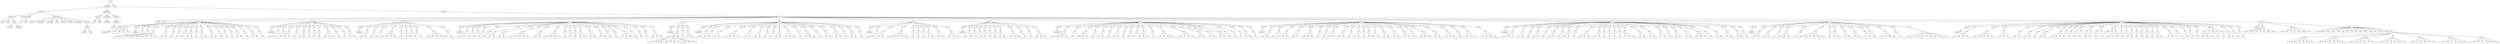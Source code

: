 digraph Tree {
	"t0" [label = "TEI"];
	"t1" [label = "teiHeader"];
	"t2" [label = "fileDesc"];
	"t3" [label = "titleStmt"];
	"t4" [label = "title"];
	"t5" [label = "title"];
	"t6" [label = "author"];
	"t7" [label = "surname"];
	"t8" [label = "forename"];
	"t9" [label = "publicationStmt"];
	"t10" [label = "p"];
	"t11" [label = "idno"];
	"t12" [label = "sourceDesc"];
	"t13" [label = "genre"];
	"t14" [label = "inspiration"];
	"t15" [label = "structure"];
	"t16" [label = "type"];
	"t17" [label = "periode"];
	"t18" [label = "taille"];
	"t19" [label = "permalien"];
	"t20" [label = "sources"];
	"t21" [label = "source"];
	"t22" [label = "author"];
	"t23" [label = "text"];
	"t24" [label = "profileDesc"];
	"t25" [label = "creation"];
	"t26" [label = "date"];
	"t27" [label = "date"];
	"t28" [label = "langUsage"];
	"t29" [label = "language"];
	"t30" [label = "textClass"];
	"t31" [label = "keywords"];
	"t32" [label = "term"];
	"t33" [label = "text"];
	"t34" [label = "body"];
	"t35" [label = "div1"];
	"t36" [label = "head"];
	"t37" [label = "div2"];
	"t38" [label = "head"];
	"t39" [label = "listPerson"];
	"t40" [label = "sp"];
	"t41" [label = "l"];
	"t42" [label = "l"];
	"t43" [label = "l"];
	"t44" [label = "l"];
	"t45" [label = "div2"];
	"t46" [label = "head"];
	"t47" [label = "listPerson"];
	"t48" [label = "sp"];
	"t49" [label = "p"];
	"t50" [label = "s"];
	"t51" [label = "sp"];
	"t52" [label = "p"];
	"t53" [label = "s"];
	"t54" [label = "s"];
	"t55" [label = "s"];
	"t56" [label = "sp"];
	"t57" [label = "p"];
	"t58" [label = "s"];
	"t59" [label = "s"];
	"t60" [label = "s"];
	"t61" [label = "s"];
	"t62" [label = "s"];
	"t63" [label = "sp"];
	"t64" [label = "p"];
	"t65" [label = "s"];
	"t66" [label = "s"];
	"t67" [label = "sp"];
	"t68" [label = "p"];
	"t69" [label = "s"];
	"t70" [label = "sp"];
	"t71" [label = "p"];
	"t72" [label = "s"];
	"t73" [label = "sp"];
	"t74" [label = "p"];
	"t75" [label = "s"];
	"t76" [label = "sp"];
	"t77" [label = "p"];
	"t78" [label = "s"];
	"t79" [label = "s"];
	"t80" [label = "sp"];
	"t81" [label = "p"];
	"t82" [label = "s"];
	"t83" [label = "sp"];
	"t84" [label = "p"];
	"t85" [label = "s"];
	"t86" [label = "s"];
	"t87" [label = "sp"];
	"t88" [label = "p"];
	"t89" [label = "s"];
	"t90" [label = "s"];
	"t91" [label = "sp"];
	"t92" [label = "p"];
	"t93" [label = "s"];
	"t94" [label = "sp"];
	"t95" [label = "p"];
	"t96" [label = "s"];
	"t97" [label = "sp"];
	"t98" [label = "p"];
	"t99" [label = "s"];
	"t100" [label = "sp"];
	"t101" [label = "p"];
	"t102" [label = "s"];
	"t103" [label = "s"];
	"t104" [label = "sp"];
	"t105" [label = "p"];
	"t106" [label = "s"];
	"t107" [label = "sp"];
	"t108" [label = "p"];
	"t109" [label = "s"];
	"t110" [label = "s"];
	"t111" [label = "sp"];
	"t112" [label = "p"];
	"t113" [label = "s"];
	"t114" [label = "div2"];
	"t115" [label = "head"];
	"t116" [label = "listPerson"];
	"t117" [label = "sp"];
	"t118" [label = "p"];
	"t119" [label = "s"];
	"t120" [label = "sp"];
	"t121" [label = "p"];
	"t122" [label = "s"];
	"t123" [label = "sp"];
	"t124" [label = "p"];
	"t125" [label = "s"];
	"t126" [label = "s"];
	"t127" [label = "s"];
	"t128" [label = "sp"];
	"t129" [label = "p"];
	"t130" [label = "s"];
	"t131" [label = "sp"];
	"t132" [label = "p"];
	"t133" [label = "s"];
	"t134" [label = "s"];
	"t135" [label = "sp"];
	"t136" [label = "p"];
	"t137" [label = "s"];
	"t138" [label = "sp"];
	"t139" [label = "p"];
	"t140" [label = "s"];
	"t141" [label = "sp"];
	"t142" [label = "p"];
	"t143" [label = "s"];
	"t144" [label = "sp"];
	"t145" [label = "p"];
	"t146" [label = "s"];
	"t147" [label = "s"];
	"t148" [label = "s"];
	"t149" [label = "sp"];
	"t150" [label = "p"];
	"t151" [label = "s"];
	"t152" [label = "sp"];
	"t153" [label = "p"];
	"t154" [label = "s"];
	"t155" [label = "sp"];
	"t156" [label = "p"];
	"t157" [label = "s"];
	"t158" [label = "s"];
	"t159" [label = "div2"];
	"t160" [label = "head"];
	"t161" [label = "listPerson"];
	"t162" [label = "sp"];
	"t163" [label = "p"];
	"t164" [label = "s"];
	"t165" [label = "s"];
	"t166" [label = "sp"];
	"t167" [label = "p"];
	"t168" [label = "s"];
	"t169" [label = "sp"];
	"t170" [label = "p"];
	"t171" [label = "s"];
	"t172" [label = "sp"];
	"t173" [label = "p"];
	"t174" [label = "s"];
	"t175" [label = "s"];
	"t176" [label = "s"];
	"t177" [label = "s"];
	"t178" [label = "sp"];
	"t179" [label = "p"];
	"t180" [label = "s"];
	"t181" [label = "sp"];
	"t182" [label = "p"];
	"t183" [label = "s"];
	"t184" [label = "s"];
	"t185" [label = "sp"];
	"t186" [label = "p"];
	"t187" [label = "s"];
	"t188" [label = "sp"];
	"t189" [label = "p"];
	"t190" [label = "s"];
	"t191" [label = "sp"];
	"t192" [label = "p"];
	"t193" [label = "s"];
	"t194" [label = "s"];
	"t195" [label = "s"];
	"t196" [label = "s"];
	"t197" [label = "s"];
	"t198" [label = "sp"];
	"t199" [label = "p"];
	"t200" [label = "s"];
	"t201" [label = "div2"];
	"t202" [label = "head"];
	"t203" [label = "listPerson"];
	"t204" [label = "sp"];
	"t205" [label = "p"];
	"t206" [label = "s"];
	"t207" [label = "s"];
	"t208" [label = "sp"];
	"t209" [label = "p"];
	"t210" [label = "s"];
	"t211" [label = "sp"];
	"t212" [label = "p"];
	"t213" [label = "s"];
	"t214" [label = "sp"];
	"t215" [label = "p"];
	"t216" [label = "s"];
	"t217" [label = "sp"];
	"t218" [label = "p"];
	"t219" [label = "s"];
	"t220" [label = "sp"];
	"t221" [label = "p"];
	"t222" [label = "s"];
	"t223" [label = "s"];
	"t224" [label = "sp"];
	"t225" [label = "p"];
	"t226" [label = "s"];
	"t227" [label = "s"];
	"t228" [label = "sp"];
	"t229" [label = "p"];
	"t230" [label = "s"];
	"t231" [label = "s"];
	"t232" [label = "s"];
	"t233" [label = "s"];
	"t234" [label = "s"];
	"t235" [label = "sp"];
	"t236" [label = "p"];
	"t237" [label = "s"];
	"t238" [label = "s"];
	"t239" [label = "sp"];
	"t240" [label = "p"];
	"t241" [label = "s"];
	"t242" [label = "s"];
	"t243" [label = "s"];
	"t244" [label = "s"];
	"t245" [label = "sp"];
	"t246" [label = "p"];
	"t247" [label = "s"];
	"t248" [label = "sp"];
	"t249" [label = "p"];
	"t250" [label = "s"];
	"t251" [label = "sp"];
	"t252" [label = "p"];
	"t253" [label = "s"];
	"t254" [label = "sp"];
	"t255" [label = "p"];
	"t256" [label = "s"];
	"t257" [label = "s"];
	"t258" [label = "sp"];
	"t259" [label = "p"];
	"t260" [label = "s"];
	"t261" [label = "s"];
	"t262" [label = "sp"];
	"t263" [label = "p"];
	"t264" [label = "s"];
	"t265" [label = "s"];
	"t266" [label = "sp"];
	"t267" [label = "p"];
	"t268" [label = "s"];
	"t269" [label = "sp"];
	"t270" [label = "p"];
	"t271" [label = "s"];
	"t272" [label = "sp"];
	"t273" [label = "p"];
	"t274" [label = "s"];
	"t275" [label = "s"];
	"t276" [label = "s"];
	"t277" [label = "sp"];
	"t278" [label = "p"];
	"t279" [label = "s"];
	"t280" [label = "sp"];
	"t281" [label = "p"];
	"t282" [label = "s"];
	"t283" [label = "sp"];
	"t284" [label = "p"];
	"t285" [label = "s"];
	"t286" [label = "sp"];
	"t287" [label = "p"];
	"t288" [label = "s"];
	"t289" [label = "s"];
	"t290" [label = "s"];
	"t291" [label = "div2"];
	"t292" [label = "head"];
	"t293" [label = "listPerson"];
	"t294" [label = "sp"];
	"t295" [label = "lg"];
	"t296" [label = "lg"];
	"t297" [label = "l"];
	"t298" [label = "l"];
	"t299" [label = "l"];
	"t300" [label = "lg"];
	"t301" [label = "l"];
	"t302" [label = "l"];
	"t303" [label = "l"];
	"t304" [label = "l"];
	"t305" [label = "lg"];
	"t306" [label = "l"];
	"t307" [label = "l"];
	"t308" [label = "l"];
	"t309" [label = "sp"];
	"t310" [label = "p"];
	"t311" [label = "s"];
	"t312" [label = "sp"];
	"t313" [label = "p"];
	"t314" [label = "s"];
	"t315" [label = "s"];
	"t316" [label = "div2"];
	"t317" [label = "head"];
	"t318" [label = "listPerson"];
	"t319" [label = "sp"];
	"t320" [label = "p"];
	"t321" [label = "s"];
	"t322" [label = "sp"];
	"t323" [label = "p"];
	"t324" [label = "s"];
	"t325" [label = "s"];
	"t326" [label = "sp"];
	"t327" [label = "p"];
	"t328" [label = "s"];
	"t329" [label = "s"];
	"t330" [label = "sp"];
	"t331" [label = "p"];
	"t332" [label = "s"];
	"t333" [label = "s"];
	"t334" [label = "s"];
	"t335" [label = "s"];
	"t336" [label = "sp"];
	"t337" [label = "p"];
	"t338" [label = "s"];
	"t339" [label = "s"];
	"t340" [label = "sp"];
	"t341" [label = "p"];
	"t342" [label = "s"];
	"t343" [label = "s"];
	"t344" [label = "sp"];
	"t345" [label = "p"];
	"t346" [label = "s"];
	"t347" [label = "sp"];
	"t348" [label = "p"];
	"t349" [label = "s"];
	"t350" [label = "sp"];
	"t351" [label = "p"];
	"t352" [label = "s"];
	"t353" [label = "s"];
	"t354" [label = "sp"];
	"t355" [label = "p"];
	"t356" [label = "s"];
	"t357" [label = "s"];
	"t358" [label = "s"];
	"t359" [label = "sp"];
	"t360" [label = "p"];
	"t361" [label = "s"];
	"t362" [label = "sp"];
	"t363" [label = "p"];
	"t364" [label = "s"];
	"t365" [label = "s"];
	"t366" [label = "s"];
	"t367" [label = "sp"];
	"t368" [label = "p"];
	"t369" [label = "s"];
	"t370" [label = "sp"];
	"t371" [label = "p"];
	"t372" [label = "s"];
	"t373" [label = "s"];
	"t374" [label = "sp"];
	"t375" [label = "p"];
	"t376" [label = "s"];
	"t377" [label = "s"];
	"t378" [label = "sp"];
	"t379" [label = "p"];
	"t380" [label = "s"];
	"t381" [label = "sp"];
	"t382" [label = "p"];
	"t383" [label = "s"];
	"t384" [label = "s"];
	"t385" [label = "sp"];
	"t386" [label = "p"];
	"t387" [label = "s"];
	"t388" [label = "div2"];
	"t389" [label = "head"];
	"t390" [label = "listPerson"];
	"t391" [label = "sp"];
	"t392" [label = "p"];
	"t393" [label = "s"];
	"t394" [label = "s"];
	"t395" [label = "sp"];
	"t396" [label = "p"];
	"t397" [label = "s"];
	"t398" [label = "s"];
	"t399" [label = "sp"];
	"t400" [label = "p"];
	"t401" [label = "s"];
	"t402" [label = "s"];
	"t403" [label = "s"];
	"t404" [label = "s"];
	"t405" [label = "s"];
	"t406" [label = "sp"];
	"t407" [label = "p"];
	"t408" [label = "s"];
	"t409" [label = "sp"];
	"t410" [label = "p"];
	"t411" [label = "s"];
	"t412" [label = "sp"];
	"t413" [label = "p"];
	"t414" [label = "s"];
	"t415" [label = "sp"];
	"t416" [label = "p"];
	"t417" [label = "s"];
	"t418" [label = "s"];
	"t419" [label = "sp"];
	"t420" [label = "p"];
	"t421" [label = "s"];
	"t422" [label = "s"];
	"t423" [label = "sp"];
	"t424" [label = "p"];
	"t425" [label = "s"];
	"t426" [label = "s"];
	"t427" [label = "s"];
	"t428" [label = "div2"];
	"t429" [label = "head"];
	"t430" [label = "listPerson"];
	"t431" [label = "sp"];
	"t432" [label = "p"];
	"t433" [label = "s"];
	"t434" [label = "sp"];
	"t435" [label = "p"];
	"t436" [label = "s"];
	"t437" [label = "sp"];
	"t438" [label = "p"];
	"t439" [label = "s"];
	"t440" [label = "sp"];
	"t441" [label = "p"];
	"t442" [label = "s"];
	"t443" [label = "s"];
	"t444" [label = "sp"];
	"t445" [label = "p"];
	"t446" [label = "s"];
	"t447" [label = "sp"];
	"t448" [label = "p"];
	"t449" [label = "s"];
	"t450" [label = "sp"];
	"t451" [label = "p"];
	"t452" [label = "s"];
	"t453" [label = "s"];
	"t454" [label = "sp"];
	"t455" [label = "p"];
	"t456" [label = "s"];
	"t457" [label = "s"];
	"t458" [label = "s"];
	"t459" [label = "sp"];
	"t460" [label = "p"];
	"t461" [label = "s"];
	"t462" [label = "sp"];
	"t463" [label = "p"];
	"t464" [label = "s"];
	"t465" [label = "sp"];
	"t466" [label = "p"];
	"t467" [label = "s"];
	"t468" [label = "s"];
	"t469" [label = "s"];
	"t470" [label = "div2"];
	"t471" [label = "head"];
	"t472" [label = "listPerson"];
	"t473" [label = "sp"];
	"t474" [label = "p"];
	"t475" [label = "s"];
	"t476" [label = "s"];
	"t477" [label = "s"];
	"t478" [label = "s"];
	"t479" [label = "sp"];
	"t480" [label = "p"];
	"t481" [label = "s"];
	"t482" [label = "sp"];
	"t483" [label = "p"];
	"t484" [label = "s"];
	"t485" [label = "s"];
	"t486" [label = "s"];
	"t487" [label = "sp"];
	"t488" [label = "p"];
	"t489" [label = "s"];
	"t490" [label = "sp"];
	"t491" [label = "p"];
	"t492" [label = "s"];
	"t493" [label = "s"];
	"t494" [label = "sp"];
	"t495" [label = "p"];
	"t496" [label = "s"];
	"t497" [label = "sp"];
	"t498" [label = "p"];
	"t499" [label = "s"];
	"t500" [label = "s"];
	"t501" [label = "sp"];
	"t502" [label = "p"];
	"t503" [label = "s"];
	"t504" [label = "sp"];
	"t505" [label = "p"];
	"t506" [label = "s"];
	"t507" [label = "sp"];
	"t508" [label = "p"];
	"t509" [label = "s"];
	"t510" [label = "sp"];
	"t511" [label = "p"];
	"t512" [label = "s"];
	"t513" [label = "s"];
	"t514" [label = "s"];
	"t515" [label = "sp"];
	"t516" [label = "p"];
	"t517" [label = "s"];
	"t518" [label = "sp"];
	"t519" [label = "p"];
	"t520" [label = "s"];
	"t521" [label = "s"];
	"t522" [label = "s"];
	"t523" [label = "s"];
	"t524" [label = "sp"];
	"t525" [label = "p"];
	"t526" [label = "s"];
	"t527" [label = "s"];
	"t528" [label = "s"];
	"t529" [label = "s"];
	"t530" [label = "sp"];
	"t531" [label = "p"];
	"t532" [label = "s"];
	"t533" [label = "s"];
	"t534" [label = "sp"];
	"t535" [label = "p"];
	"t536" [label = "s"];
	"t537" [label = "s"];
	"t538" [label = "sp"];
	"t539" [label = "p"];
	"t540" [label = "s"];
	"t541" [label = "s"];
	"t542" [label = "sp"];
	"t543" [label = "p"];
	"t544" [label = "s"];
	"t545" [label = "sp"];
	"t546" [label = "p"];
	"t547" [label = "s"];
	"t548" [label = "sp"];
	"t549" [label = "p"];
	"t550" [label = "s"];
	"t551" [label = "sp"];
	"t552" [label = "p"];
	"t553" [label = "s"];
	"t554" [label = "s"];
	"t555" [label = "sp"];
	"t556" [label = "p"];
	"t557" [label = "s"];
	"t558" [label = "div2"];
	"t559" [label = "head"];
	"t560" [label = "listPerson"];
	"t561" [label = "sp"];
	"t562" [label = "p"];
	"t563" [label = "s"];
	"t564" [label = "s"];
	"t565" [label = "sp"];
	"t566" [label = "p"];
	"t567" [label = "s"];
	"t568" [label = "sp"];
	"t569" [label = "p"];
	"t570" [label = "s"];
	"t571" [label = "s"];
	"t572" [label = "s"];
	"t573" [label = "sp"];
	"t574" [label = "p"];
	"t575" [label = "s"];
	"t576" [label = "s"];
	"t577" [label = "sp"];
	"t578" [label = "p"];
	"t579" [label = "s"];
	"t580" [label = "s"];
	"t581" [label = "s"];
	"t582" [label = "sp"];
	"t583" [label = "p"];
	"t584" [label = "s"];
	"t585" [label = "sp"];
	"t586" [label = "p"];
	"t587" [label = "s"];
	"t588" [label = "sp"];
	"t589" [label = "p"];
	"t590" [label = "s"];
	"t591" [label = "s"];
	"t592" [label = "sp"];
	"t593" [label = "p"];
	"t594" [label = "s"];
	"t595" [label = "s"];
	"t596" [label = "sp"];
	"t597" [label = "p"];
	"t598" [label = "s"];
	"t599" [label = "sp"];
	"t600" [label = "p"];
	"t601" [label = "s"];
	"t602" [label = "s"];
	"t603" [label = "sp"];
	"t604" [label = "p"];
	"t605" [label = "s"];
	"t606" [label = "sp"];
	"t607" [label = "p"];
	"t608" [label = "s"];
	"t609" [label = "s"];
	"t610" [label = "sp"];
	"t611" [label = "p"];
	"t612" [label = "s"];
	"t613" [label = "sp"];
	"t614" [label = "p"];
	"t615" [label = "s"];
	"t616" [label = "s"];
	"t617" [label = "sp"];
	"t618" [label = "p"];
	"t619" [label = "s"];
	"t620" [label = "s"];
	"t621" [label = "sp"];
	"t622" [label = "p"];
	"t623" [label = "s"];
	"t624" [label = "s"];
	"t625" [label = "sp"];
	"t626" [label = "p"];
	"t627" [label = "s"];
	"t628" [label = "sp"];
	"t629" [label = "p"];
	"t630" [label = "s"];
	"t631" [label = "s"];
	"t632" [label = "s"];
	"t633" [label = "sp"];
	"t634" [label = "p"];
	"t635" [label = "s"];
	"t636" [label = "s"];
	"t637" [label = "sp"];
	"t638" [label = "p"];
	"t639" [label = "s"];
	"t640" [label = "s"];
	"t641" [label = "s"];
	"t642" [label = "sp"];
	"t643" [label = "p"];
	"t644" [label = "s"];
	"t645" [label = "sp"];
	"t646" [label = "p"];
	"t647" [label = "s"];
	"t648" [label = "s"];
	"t649" [label = "s"];
	"t650" [label = "sp"];
	"t651" [label = "p"];
	"t652" [label = "s"];
	"t653" [label = "s"];
	"t654" [label = "s"];
	"t655" [label = "s"];
	"t656" [label = "div2"];
	"t657" [label = "head"];
	"t658" [label = "listPerson"];
	"t659" [label = "sp"];
	"t660" [label = "p"];
	"t661" [label = "s"];
	"t662" [label = "s"];
	"t663" [label = "s"];
	"t664" [label = "sp"];
	"t665" [label = "p"];
	"t666" [label = "s"];
	"t667" [label = "s"];
	"t668" [label = "sp"];
	"t669" [label = "p"];
	"t670" [label = "s"];
	"t671" [label = "sp"];
	"t672" [label = "p"];
	"t673" [label = "s"];
	"t674" [label = "s"];
	"t675" [label = "sp"];
	"t676" [label = "p"];
	"t677" [label = "s"];
	"t678" [label = "sp"];
	"t679" [label = "p"];
	"t680" [label = "s"];
	"t681" [label = "s"];
	"t682" [label = "sp"];
	"t683" [label = "p"];
	"t684" [label = "s"];
	"t685" [label = "sp"];
	"t686" [label = "p"];
	"t687" [label = "s"];
	"t688" [label = "s"];
	"t689" [label = "sp"];
	"t690" [label = "p"];
	"t691" [label = "s"];
	"t692" [label = "sp"];
	"t693" [label = "p"];
	"t694" [label = "s"];
	"t695" [label = "s"];
	"t696" [label = "s"];
	"t697" [label = "sp"];
	"t698" [label = "p"];
	"t699" [label = "s"];
	"t700" [label = "s"];
	"t701" [label = "sp"];
	"t702" [label = "p"];
	"t703" [label = "s"];
	"t704" [label = "sp"];
	"t705" [label = "p"];
	"t706" [label = "s"];
	"t707" [label = "sp"];
	"t708" [label = "p"];
	"t709" [label = "s"];
	"t710" [label = "sp"];
	"t711" [label = "p"];
	"t712" [label = "s"];
	"t713" [label = "sp"];
	"t714" [label = "p"];
	"t715" [label = "s"];
	"t716" [label = "s"];
	"t717" [label = "s"];
	"t718" [label = "sp"];
	"t719" [label = "p"];
	"t720" [label = "s"];
	"t721" [label = "s"];
	"t722" [label = "sp"];
	"t723" [label = "p"];
	"t724" [label = "s"];
	"t725" [label = "s"];
	"t726" [label = "sp"];
	"t727" [label = "p"];
	"t728" [label = "s"];
	"t729" [label = "s"];
	"t730" [label = "sp"];
	"t731" [label = "p"];
	"t732" [label = "s"];
	"t733" [label = "sp"];
	"t734" [label = "p"];
	"t735" [label = "s"];
	"t736" [label = "s"];
	"t737" [label = "sp"];
	"t738" [label = "p"];
	"t739" [label = "s"];
	"t740" [label = "s"];
	"t741" [label = "sp"];
	"t742" [label = "p"];
	"t743" [label = "s"];
	"t744" [label = "s"];
	"t745" [label = "s"];
	"t746" [label = "sp"];
	"t747" [label = "p"];
	"t748" [label = "s"];
	"t749" [label = "sp"];
	"t750" [label = "p"];
	"t751" [label = "s"];
	"t752" [label = "s"];
	"t753" [label = "sp"];
	"t754" [label = "p"];
	"t755" [label = "s"];
	"t756" [label = "s"];
	"t757" [label = "sp"];
	"t758" [label = "p"];
	"t759" [label = "s"];
	"t760" [label = "s"];
	"t761" [label = "sp"];
	"t762" [label = "p"];
	"t763" [label = "s"];
	"t764" [label = "div2"];
	"t765" [label = "head"];
	"t766" [label = "listPerson"];
	"t767" [label = "sp"];
	"t768" [label = "p"];
	"t769" [label = "s"];
	"t770" [label = "s"];
	"t771" [label = "sp"];
	"t772" [label = "p"];
	"t773" [label = "s"];
	"t774" [label = "s"];
	"t775" [label = "sp"];
	"t776" [label = "p"];
	"t777" [label = "s"];
	"t778" [label = "sp"];
	"t779" [label = "p"];
	"t780" [label = "s"];
	"t781" [label = "s"];
	"t782" [label = "s"];
	"t783" [label = "sp"];
	"t784" [label = "p"];
	"t785" [label = "s"];
	"t786" [label = "sp"];
	"t787" [label = "p"];
	"t788" [label = "s"];
	"t789" [label = "s"];
	"t790" [label = "s"];
	"t791" [label = "s"];
	"t792" [label = "s"];
	"t793" [label = "s"];
	"t794" [label = "sp"];
	"t795" [label = "p"];
	"t796" [label = "s"];
	"t797" [label = "sp"];
	"t798" [label = "p"];
	"t799" [label = "s"];
	"t800" [label = "s"];
	"t801" [label = "sp"];
	"t802" [label = "p"];
	"t803" [label = "s"];
	"t804" [label = "s"];
	"t805" [label = "sp"];
	"t806" [label = "p"];
	"t807" [label = "s"];
	"t808" [label = "s"];
	"t809" [label = "sp"];
	"t810" [label = "p"];
	"t811" [label = "s"];
	"t812" [label = "s"];
	"t813" [label = "sp"];
	"t814" [label = "p"];
	"t815" [label = "s"];
	"t816" [label = "sp"];
	"t817" [label = "p"];
	"t818" [label = "s"];
	"t819" [label = "s"];
	"t820" [label = "s"];
	"t821" [label = "s"];
	"t822" [label = "sp"];
	"t823" [label = "p"];
	"t824" [label = "s"];
	"t825" [label = "sp"];
	"t826" [label = "p"];
	"t827" [label = "s"];
	"t828" [label = "s"];
	"t829" [label = "s"];
	"t830" [label = "s"];
	"t831" [label = "s"];
	"t832" [label = "s"];
	"t833" [label = "s"];
	"t834" [label = "s"];
	"t835" [label = "s"];
	"t836" [label = "div2"];
	"t837" [label = "head"];
	"t838" [label = "listPerson"];
	"t839" [label = "sp"];
	"t840" [label = "p"];
	"t841" [label = "s"];
	"t842" [label = "s"];
	"t843" [label = "s"];
	"t844" [label = "s"];
	"t845" [label = "sp"];
	"t846" [label = "p"];
	"t847" [label = "s"];
	"t848" [label = "s"];
	"t849" [label = "s"];
	"t850" [label = "s"];
	"t851" [label = "s"];
	"t852" [label = "sp"];
	"t853" [label = "p"];
	"t854" [label = "s"];
	"t855" [label = "s"];
	"t856" [label = "s"];
	"t857" [label = "sp"];
	"t858" [label = "p"];
	"t859" [label = "s"];
	"t860" [label = "s"];
	"t861" [label = "sp"];
	"t862" [label = "p"];
	"t863" [label = "s"];
	"t864" [label = "s"];
	"t865" [label = "sp"];
	"t866" [label = "p"];
	"t867" [label = "s"];
	"t868" [label = "sp"];
	"t869" [label = "p"];
	"t870" [label = "s"];
	"t871" [label = "s"];
	"t872" [label = "sp"];
	"t873" [label = "p"];
	"t874" [label = "s"];
	"t875" [label = "s"];
	"t876" [label = "s"];
	"t877" [label = "s"];
	"t878" [label = "sp"];
	"t879" [label = "p"];
	"t880" [label = "s"];
	"t881" [label = "sp"];
	"t882" [label = "p"];
	"t883" [label = "s"];
	"t884" [label = "sp"];
	"t885" [label = "p"];
	"t886" [label = "s"];
	"t887" [label = "l"];
	"t888" [label = "sp"];
	"t889" [label = "p"];
	"t890" [label = "s"];
	"t891" [label = "s"];
	"t892" [label = "l"];
	"t893" [label = "sp"];
	"t894" [label = "p"];
	"t895" [label = "s"];
	"t896" [label = "l"];
	"t897" [label = "sp"];
	"t898" [label = "p"];
	"t899" [label = "s"];
	"t900" [label = "l"];
	"t901" [label = "p"];
	"t902" [label = "s"];
	"t903" [label = "sp"];
	"t904" [label = "p"];
	"t905" [label = "s"];
	"t906" [label = "s"];
	"t907" [label = "sp"];
	"t908" [label = "p"];
	"t909" [label = "s"];
	"t910" [label = "sp"];
	"t911" [label = "p"];
	"t912" [label = "s"];
	"t913" [label = "s"];
	"t914" [label = "sp"];
	"t915" [label = "p"];
	"t916" [label = "s"];
	"t917" [label = "sp"];
	"t918" [label = "p"];
	"t919" [label = "s"];
	"t920" [label = "sp"];
	"t921" [label = "p"];
	"t922" [label = "s"];
	"t923" [label = "sp"];
	"t924" [label = "p"];
	"t925" [label = "s"];
	"t926" [label = "sp"];
	"t927" [label = "p"];
	"t928" [label = "s"];
	"t929" [label = "s"];
	"t930" [label = "sp"];
	"t931" [label = "p"];
	"t932" [label = "s"];
	"t933" [label = "s"];
	"t934" [label = "s"];
	"t935" [label = "sp"];
	"t936" [label = "p"];
	"t937" [label = "s"];
	"t938" [label = "sp"];
	"t939" [label = "p"];
	"t940" [label = "s"];
	"t941" [label = "sp"];
	"t942" [label = "p"];
	"t943" [label = "s"];
	"t944" [label = "sp"];
	"t945" [label = "p"];
	"t946" [label = "s"];
	"t947" [label = "sp"];
	"t948" [label = "p"];
	"t949" [label = "s"];
	"t950" [label = "s"];
	"t951" [label = "s"];
	"t952" [label = "l"];
	"t953" [label = "p"];
	"t954" [label = "s"];
	"t955" [label = "l"];
	"t956" [label = "p"];
	"t957" [label = "s"];
	"t958" [label = "sp"];
	"t959" [label = "p"];
	"t960" [label = "s"];
	"t961" [label = "s"];
	"t962" [label = "sp"];
	"t963" [label = "p"];
	"t964" [label = "s"];
	"t965" [label = "sp"];
	"t966" [label = "p"];
	"t967" [label = "s"];
	"t968" [label = "div2"];
	"t969" [label = "head"];
	"t970" [label = "sp"];
	"t971" [label = "l"];
	"t972" [label = "l"];
	"t973" [label = "l"];
	"t974" [label = "l"];
	"t975" [label = "l"];
	"t976" [label = "l"];
	"t977" [label = "l"];
	"t978" [label = "sp"];
	"t979" [label = "l"];
	"t980" [label = "l"];
	"t981" [label = "l"];
	"t982" [label = "l"];
	"t983" [label = "l"];
	"t984" [label = "l"];
	"t985" [label = "l"];
	"t986" [label = "sp"];
	"t987" [label = "l"];
	"t988" [label = "l"];
	"t989" [label = "l"];
	"t990" [label = "l"];
	"t991" [label = "l"];
	"t992" [label = "l"];
	"t993" [label = "l"];
	"t994" [label = "l"];
	"t995" [label = "l"];
	"t996" [label = "l"];
	"t997" [label = "l"];
	"t998" [label = "l"];
	"t999" [label = "l"];
	"t1000" [label = "l"];
	"t1001" [label = "l"];
	"t1002" [label = "lg"];
	"t1003" [label = "lg"];
	"t1004" [label = "l"];
	"t1005" [label = "l"];
	"t1006" [label = "l"];
	"t1007" [label = "l"];
	"t1008" [label = "l"];
	"t1009" [label = "l"];
	"t1010" [label = "lg"];
	"t1011" [label = "l"];
	"t1012" [label = "l"];
	"t1013" [label = "l"];
	"t1014" [label = "l"];
	"t1015" [label = "l"];
	"t1016" [label = "l"];
	"t1017" [label = "lg"];
	"t1018" [label = "l"];
	"t1019" [label = "l"];
	"t1020" [label = "l"];
	"t1021" [label = "l"];
	"t1022" [label = "l"];
	"t1023" [label = "l"];
	"t1024" [label = "lg"];
	"t1025" [label = "l"];
	"t1026" [label = "l"];
	"t1027" [label = "l"];
	"t1028" [label = "l"];
	"t1029" [label = "l"];
	"t1030" [label = "l"];
	"t1031" [label = "lg"];
	"t1032" [label = "l"];
	"t1033" [label = "l"];
	"t1034" [label = "l"];
	"t1035" [label = "l"];
	"t1036" [label = "l"];
	"t1037" [label = "l"];
	"t1038" [label = "lg"];
	"t1039" [label = "l"];
	"t1040" [label = "l"];
	"t1041" [label = "l"];
	"t1042" [label = "l"];
	"t1043" [label = "l"];
	"t1044" [label = "l"];
	"t1045" [label = "lg"];
	"t1046" [label = "l"];
	"t1047" [label = "l"];
	"t1048" [label = "l"];
	"t1049" [label = "l"];
	"t1050" [label = "l"];
	"t1051" [label = "l"];
	"t0" -> "t1";
	"t1" -> "t2";
	"t2" -> "t3";
	"t3" -> "t4";
	"t3" -> "t5";
	"t3" -> "t6";
	"t6" -> "t7";
	"t6" -> "t8";
	"t2" -> "t9";
	"t9" -> "t10";
	"t9" -> "t11";
	"t2" -> "t12";
	"t12" -> "t13";
	"t12" -> "t14";
	"t12" -> "t15";
	"t12" -> "t16";
	"t12" -> "t17";
	"t12" -> "t18";
	"t12" -> "t19";
	"t12" -> "t20";
	"t20" -> "t21";
	"t21" -> "t22";
	"t21" -> "t23";
	"t1" -> "t24";
	"t24" -> "t25";
	"t25" -> "t26";
	"t25" -> "t27";
	"t24" -> "t28";
	"t28" -> "t29";
	"t24" -> "t30";
	"t30" -> "t31";
	"t31" -> "t32";
	"t0" -> "t33";
	"t33" -> "t34";
	"t34" -> "t35";
	"t35" -> "t36";
	"t35" -> "t37";
	"t37" -> "t38";
	"t38" -> "t39";
	"t37" -> "t40";
	"t40" -> "t41";
	"t40" -> "t42";
	"t40" -> "t43";
	"t40" -> "t44";
	"t35" -> "t45";
	"t45" -> "t46";
	"t46" -> "t47";
	"t45" -> "t48";
	"t48" -> "t49";
	"t49" -> "t50";
	"t45" -> "t51";
	"t51" -> "t52";
	"t52" -> "t53";
	"t52" -> "t54";
	"t52" -> "t55";
	"t45" -> "t56";
	"t56" -> "t57";
	"t57" -> "t58";
	"t57" -> "t59";
	"t57" -> "t60";
	"t57" -> "t61";
	"t57" -> "t62";
	"t45" -> "t63";
	"t63" -> "t64";
	"t64" -> "t65";
	"t64" -> "t66";
	"t45" -> "t67";
	"t67" -> "t68";
	"t68" -> "t69";
	"t45" -> "t70";
	"t70" -> "t71";
	"t71" -> "t72";
	"t45" -> "t73";
	"t73" -> "t74";
	"t74" -> "t75";
	"t45" -> "t76";
	"t76" -> "t77";
	"t77" -> "t78";
	"t77" -> "t79";
	"t45" -> "t80";
	"t80" -> "t81";
	"t81" -> "t82";
	"t45" -> "t83";
	"t83" -> "t84";
	"t84" -> "t85";
	"t84" -> "t86";
	"t45" -> "t87";
	"t87" -> "t88";
	"t88" -> "t89";
	"t88" -> "t90";
	"t45" -> "t91";
	"t91" -> "t92";
	"t92" -> "t93";
	"t45" -> "t94";
	"t94" -> "t95";
	"t95" -> "t96";
	"t45" -> "t97";
	"t97" -> "t98";
	"t98" -> "t99";
	"t45" -> "t100";
	"t100" -> "t101";
	"t101" -> "t102";
	"t101" -> "t103";
	"t45" -> "t104";
	"t104" -> "t105";
	"t105" -> "t106";
	"t45" -> "t107";
	"t107" -> "t108";
	"t108" -> "t109";
	"t108" -> "t110";
	"t45" -> "t111";
	"t111" -> "t112";
	"t112" -> "t113";
	"t35" -> "t114";
	"t114" -> "t115";
	"t115" -> "t116";
	"t114" -> "t117";
	"t117" -> "t118";
	"t118" -> "t119";
	"t114" -> "t120";
	"t120" -> "t121";
	"t121" -> "t122";
	"t114" -> "t123";
	"t123" -> "t124";
	"t124" -> "t125";
	"t124" -> "t126";
	"t124" -> "t127";
	"t114" -> "t128";
	"t128" -> "t129";
	"t129" -> "t130";
	"t114" -> "t131";
	"t131" -> "t132";
	"t132" -> "t133";
	"t132" -> "t134";
	"t114" -> "t135";
	"t135" -> "t136";
	"t136" -> "t137";
	"t114" -> "t138";
	"t138" -> "t139";
	"t139" -> "t140";
	"t114" -> "t141";
	"t141" -> "t142";
	"t142" -> "t143";
	"t114" -> "t144";
	"t144" -> "t145";
	"t145" -> "t146";
	"t145" -> "t147";
	"t145" -> "t148";
	"t114" -> "t149";
	"t149" -> "t150";
	"t150" -> "t151";
	"t114" -> "t152";
	"t152" -> "t153";
	"t153" -> "t154";
	"t114" -> "t155";
	"t155" -> "t156";
	"t156" -> "t157";
	"t156" -> "t158";
	"t35" -> "t159";
	"t159" -> "t160";
	"t160" -> "t161";
	"t159" -> "t162";
	"t162" -> "t163";
	"t163" -> "t164";
	"t163" -> "t165";
	"t159" -> "t166";
	"t166" -> "t167";
	"t167" -> "t168";
	"t159" -> "t169";
	"t169" -> "t170";
	"t170" -> "t171";
	"t159" -> "t172";
	"t172" -> "t173";
	"t173" -> "t174";
	"t173" -> "t175";
	"t173" -> "t176";
	"t173" -> "t177";
	"t159" -> "t178";
	"t178" -> "t179";
	"t179" -> "t180";
	"t159" -> "t181";
	"t181" -> "t182";
	"t182" -> "t183";
	"t182" -> "t184";
	"t159" -> "t185";
	"t185" -> "t186";
	"t186" -> "t187";
	"t159" -> "t188";
	"t188" -> "t189";
	"t189" -> "t190";
	"t159" -> "t191";
	"t191" -> "t192";
	"t192" -> "t193";
	"t192" -> "t194";
	"t192" -> "t195";
	"t192" -> "t196";
	"t192" -> "t197";
	"t159" -> "t198";
	"t198" -> "t199";
	"t199" -> "t200";
	"t35" -> "t201";
	"t201" -> "t202";
	"t202" -> "t203";
	"t201" -> "t204";
	"t204" -> "t205";
	"t205" -> "t206";
	"t205" -> "t207";
	"t201" -> "t208";
	"t208" -> "t209";
	"t209" -> "t210";
	"t201" -> "t211";
	"t211" -> "t212";
	"t212" -> "t213";
	"t201" -> "t214";
	"t214" -> "t215";
	"t215" -> "t216";
	"t201" -> "t217";
	"t217" -> "t218";
	"t218" -> "t219";
	"t201" -> "t220";
	"t220" -> "t221";
	"t221" -> "t222";
	"t221" -> "t223";
	"t201" -> "t224";
	"t224" -> "t225";
	"t225" -> "t226";
	"t225" -> "t227";
	"t201" -> "t228";
	"t228" -> "t229";
	"t229" -> "t230";
	"t229" -> "t231";
	"t229" -> "t232";
	"t229" -> "t233";
	"t229" -> "t234";
	"t201" -> "t235";
	"t235" -> "t236";
	"t236" -> "t237";
	"t236" -> "t238";
	"t201" -> "t239";
	"t239" -> "t240";
	"t240" -> "t241";
	"t240" -> "t242";
	"t240" -> "t243";
	"t240" -> "t244";
	"t201" -> "t245";
	"t245" -> "t246";
	"t246" -> "t247";
	"t201" -> "t248";
	"t248" -> "t249";
	"t249" -> "t250";
	"t201" -> "t251";
	"t251" -> "t252";
	"t252" -> "t253";
	"t201" -> "t254";
	"t254" -> "t255";
	"t255" -> "t256";
	"t255" -> "t257";
	"t201" -> "t258";
	"t258" -> "t259";
	"t259" -> "t260";
	"t259" -> "t261";
	"t201" -> "t262";
	"t262" -> "t263";
	"t263" -> "t264";
	"t263" -> "t265";
	"t201" -> "t266";
	"t266" -> "t267";
	"t267" -> "t268";
	"t201" -> "t269";
	"t269" -> "t270";
	"t270" -> "t271";
	"t201" -> "t272";
	"t272" -> "t273";
	"t273" -> "t274";
	"t273" -> "t275";
	"t273" -> "t276";
	"t201" -> "t277";
	"t277" -> "t278";
	"t278" -> "t279";
	"t201" -> "t280";
	"t280" -> "t281";
	"t281" -> "t282";
	"t201" -> "t283";
	"t283" -> "t284";
	"t284" -> "t285";
	"t201" -> "t286";
	"t286" -> "t287";
	"t287" -> "t288";
	"t287" -> "t289";
	"t287" -> "t290";
	"t35" -> "t291";
	"t291" -> "t292";
	"t292" -> "t293";
	"t291" -> "t294";
	"t294" -> "t295";
	"t295" -> "t296";
	"t296" -> "t297";
	"t296" -> "t298";
	"t296" -> "t299";
	"t295" -> "t300";
	"t300" -> "t301";
	"t300" -> "t302";
	"t300" -> "t303";
	"t300" -> "t304";
	"t295" -> "t305";
	"t305" -> "t306";
	"t305" -> "t307";
	"t305" -> "t308";
	"t291" -> "t309";
	"t309" -> "t310";
	"t310" -> "t311";
	"t291" -> "t312";
	"t312" -> "t313";
	"t313" -> "t314";
	"t313" -> "t315";
	"t35" -> "t316";
	"t316" -> "t317";
	"t317" -> "t318";
	"t316" -> "t319";
	"t319" -> "t320";
	"t320" -> "t321";
	"t316" -> "t322";
	"t322" -> "t323";
	"t323" -> "t324";
	"t323" -> "t325";
	"t316" -> "t326";
	"t326" -> "t327";
	"t327" -> "t328";
	"t327" -> "t329";
	"t316" -> "t330";
	"t330" -> "t331";
	"t331" -> "t332";
	"t331" -> "t333";
	"t331" -> "t334";
	"t331" -> "t335";
	"t316" -> "t336";
	"t336" -> "t337";
	"t337" -> "t338";
	"t337" -> "t339";
	"t316" -> "t340";
	"t340" -> "t341";
	"t341" -> "t342";
	"t341" -> "t343";
	"t316" -> "t344";
	"t344" -> "t345";
	"t345" -> "t346";
	"t316" -> "t347";
	"t347" -> "t348";
	"t348" -> "t349";
	"t316" -> "t350";
	"t350" -> "t351";
	"t351" -> "t352";
	"t351" -> "t353";
	"t316" -> "t354";
	"t354" -> "t355";
	"t355" -> "t356";
	"t355" -> "t357";
	"t355" -> "t358";
	"t316" -> "t359";
	"t359" -> "t360";
	"t360" -> "t361";
	"t316" -> "t362";
	"t362" -> "t363";
	"t363" -> "t364";
	"t363" -> "t365";
	"t363" -> "t366";
	"t316" -> "t367";
	"t367" -> "t368";
	"t368" -> "t369";
	"t316" -> "t370";
	"t370" -> "t371";
	"t371" -> "t372";
	"t371" -> "t373";
	"t316" -> "t374";
	"t374" -> "t375";
	"t375" -> "t376";
	"t375" -> "t377";
	"t316" -> "t378";
	"t378" -> "t379";
	"t379" -> "t380";
	"t316" -> "t381";
	"t381" -> "t382";
	"t382" -> "t383";
	"t382" -> "t384";
	"t316" -> "t385";
	"t385" -> "t386";
	"t386" -> "t387";
	"t35" -> "t388";
	"t388" -> "t389";
	"t389" -> "t390";
	"t388" -> "t391";
	"t391" -> "t392";
	"t392" -> "t393";
	"t392" -> "t394";
	"t388" -> "t395";
	"t395" -> "t396";
	"t396" -> "t397";
	"t396" -> "t398";
	"t388" -> "t399";
	"t399" -> "t400";
	"t400" -> "t401";
	"t400" -> "t402";
	"t400" -> "t403";
	"t400" -> "t404";
	"t400" -> "t405";
	"t388" -> "t406";
	"t406" -> "t407";
	"t407" -> "t408";
	"t388" -> "t409";
	"t409" -> "t410";
	"t410" -> "t411";
	"t388" -> "t412";
	"t412" -> "t413";
	"t413" -> "t414";
	"t388" -> "t415";
	"t415" -> "t416";
	"t416" -> "t417";
	"t416" -> "t418";
	"t388" -> "t419";
	"t419" -> "t420";
	"t420" -> "t421";
	"t420" -> "t422";
	"t388" -> "t423";
	"t423" -> "t424";
	"t424" -> "t425";
	"t424" -> "t426";
	"t424" -> "t427";
	"t35" -> "t428";
	"t428" -> "t429";
	"t429" -> "t430";
	"t428" -> "t431";
	"t431" -> "t432";
	"t432" -> "t433";
	"t428" -> "t434";
	"t434" -> "t435";
	"t435" -> "t436";
	"t428" -> "t437";
	"t437" -> "t438";
	"t438" -> "t439";
	"t428" -> "t440";
	"t440" -> "t441";
	"t441" -> "t442";
	"t441" -> "t443";
	"t428" -> "t444";
	"t444" -> "t445";
	"t445" -> "t446";
	"t428" -> "t447";
	"t447" -> "t448";
	"t448" -> "t449";
	"t428" -> "t450";
	"t450" -> "t451";
	"t451" -> "t452";
	"t451" -> "t453";
	"t428" -> "t454";
	"t454" -> "t455";
	"t455" -> "t456";
	"t455" -> "t457";
	"t455" -> "t458";
	"t428" -> "t459";
	"t459" -> "t460";
	"t460" -> "t461";
	"t428" -> "t462";
	"t462" -> "t463";
	"t463" -> "t464";
	"t428" -> "t465";
	"t465" -> "t466";
	"t466" -> "t467";
	"t466" -> "t468";
	"t466" -> "t469";
	"t35" -> "t470";
	"t470" -> "t471";
	"t471" -> "t472";
	"t470" -> "t473";
	"t473" -> "t474";
	"t474" -> "t475";
	"t474" -> "t476";
	"t474" -> "t477";
	"t474" -> "t478";
	"t470" -> "t479";
	"t479" -> "t480";
	"t480" -> "t481";
	"t470" -> "t482";
	"t482" -> "t483";
	"t483" -> "t484";
	"t483" -> "t485";
	"t483" -> "t486";
	"t470" -> "t487";
	"t487" -> "t488";
	"t488" -> "t489";
	"t470" -> "t490";
	"t490" -> "t491";
	"t491" -> "t492";
	"t491" -> "t493";
	"t470" -> "t494";
	"t494" -> "t495";
	"t495" -> "t496";
	"t470" -> "t497";
	"t497" -> "t498";
	"t498" -> "t499";
	"t498" -> "t500";
	"t470" -> "t501";
	"t501" -> "t502";
	"t502" -> "t503";
	"t470" -> "t504";
	"t504" -> "t505";
	"t505" -> "t506";
	"t470" -> "t507";
	"t507" -> "t508";
	"t508" -> "t509";
	"t470" -> "t510";
	"t510" -> "t511";
	"t511" -> "t512";
	"t511" -> "t513";
	"t511" -> "t514";
	"t470" -> "t515";
	"t515" -> "t516";
	"t516" -> "t517";
	"t470" -> "t518";
	"t518" -> "t519";
	"t519" -> "t520";
	"t519" -> "t521";
	"t519" -> "t522";
	"t519" -> "t523";
	"t470" -> "t524";
	"t524" -> "t525";
	"t525" -> "t526";
	"t525" -> "t527";
	"t525" -> "t528";
	"t525" -> "t529";
	"t470" -> "t530";
	"t530" -> "t531";
	"t531" -> "t532";
	"t531" -> "t533";
	"t470" -> "t534";
	"t534" -> "t535";
	"t535" -> "t536";
	"t535" -> "t537";
	"t470" -> "t538";
	"t538" -> "t539";
	"t539" -> "t540";
	"t539" -> "t541";
	"t470" -> "t542";
	"t542" -> "t543";
	"t543" -> "t544";
	"t470" -> "t545";
	"t545" -> "t546";
	"t546" -> "t547";
	"t470" -> "t548";
	"t548" -> "t549";
	"t549" -> "t550";
	"t470" -> "t551";
	"t551" -> "t552";
	"t552" -> "t553";
	"t552" -> "t554";
	"t470" -> "t555";
	"t555" -> "t556";
	"t556" -> "t557";
	"t35" -> "t558";
	"t558" -> "t559";
	"t559" -> "t560";
	"t558" -> "t561";
	"t561" -> "t562";
	"t562" -> "t563";
	"t562" -> "t564";
	"t558" -> "t565";
	"t565" -> "t566";
	"t566" -> "t567";
	"t558" -> "t568";
	"t568" -> "t569";
	"t569" -> "t570";
	"t569" -> "t571";
	"t569" -> "t572";
	"t558" -> "t573";
	"t573" -> "t574";
	"t574" -> "t575";
	"t574" -> "t576";
	"t558" -> "t577";
	"t577" -> "t578";
	"t578" -> "t579";
	"t578" -> "t580";
	"t578" -> "t581";
	"t558" -> "t582";
	"t582" -> "t583";
	"t583" -> "t584";
	"t558" -> "t585";
	"t585" -> "t586";
	"t586" -> "t587";
	"t558" -> "t588";
	"t588" -> "t589";
	"t589" -> "t590";
	"t589" -> "t591";
	"t558" -> "t592";
	"t592" -> "t593";
	"t593" -> "t594";
	"t593" -> "t595";
	"t558" -> "t596";
	"t596" -> "t597";
	"t597" -> "t598";
	"t558" -> "t599";
	"t599" -> "t600";
	"t600" -> "t601";
	"t600" -> "t602";
	"t558" -> "t603";
	"t603" -> "t604";
	"t604" -> "t605";
	"t558" -> "t606";
	"t606" -> "t607";
	"t607" -> "t608";
	"t607" -> "t609";
	"t558" -> "t610";
	"t610" -> "t611";
	"t611" -> "t612";
	"t558" -> "t613";
	"t613" -> "t614";
	"t614" -> "t615";
	"t614" -> "t616";
	"t558" -> "t617";
	"t617" -> "t618";
	"t618" -> "t619";
	"t618" -> "t620";
	"t558" -> "t621";
	"t621" -> "t622";
	"t622" -> "t623";
	"t622" -> "t624";
	"t558" -> "t625";
	"t625" -> "t626";
	"t626" -> "t627";
	"t558" -> "t628";
	"t628" -> "t629";
	"t629" -> "t630";
	"t629" -> "t631";
	"t629" -> "t632";
	"t558" -> "t633";
	"t633" -> "t634";
	"t634" -> "t635";
	"t634" -> "t636";
	"t558" -> "t637";
	"t637" -> "t638";
	"t638" -> "t639";
	"t638" -> "t640";
	"t638" -> "t641";
	"t558" -> "t642";
	"t642" -> "t643";
	"t643" -> "t644";
	"t558" -> "t645";
	"t645" -> "t646";
	"t646" -> "t647";
	"t646" -> "t648";
	"t646" -> "t649";
	"t558" -> "t650";
	"t650" -> "t651";
	"t651" -> "t652";
	"t651" -> "t653";
	"t651" -> "t654";
	"t651" -> "t655";
	"t35" -> "t656";
	"t656" -> "t657";
	"t657" -> "t658";
	"t656" -> "t659";
	"t659" -> "t660";
	"t660" -> "t661";
	"t660" -> "t662";
	"t660" -> "t663";
	"t656" -> "t664";
	"t664" -> "t665";
	"t665" -> "t666";
	"t665" -> "t667";
	"t656" -> "t668";
	"t668" -> "t669";
	"t669" -> "t670";
	"t656" -> "t671";
	"t671" -> "t672";
	"t672" -> "t673";
	"t672" -> "t674";
	"t656" -> "t675";
	"t675" -> "t676";
	"t676" -> "t677";
	"t656" -> "t678";
	"t678" -> "t679";
	"t679" -> "t680";
	"t679" -> "t681";
	"t656" -> "t682";
	"t682" -> "t683";
	"t683" -> "t684";
	"t656" -> "t685";
	"t685" -> "t686";
	"t686" -> "t687";
	"t686" -> "t688";
	"t656" -> "t689";
	"t689" -> "t690";
	"t690" -> "t691";
	"t656" -> "t692";
	"t692" -> "t693";
	"t693" -> "t694";
	"t693" -> "t695";
	"t693" -> "t696";
	"t656" -> "t697";
	"t697" -> "t698";
	"t698" -> "t699";
	"t698" -> "t700";
	"t656" -> "t701";
	"t701" -> "t702";
	"t702" -> "t703";
	"t656" -> "t704";
	"t704" -> "t705";
	"t705" -> "t706";
	"t656" -> "t707";
	"t707" -> "t708";
	"t708" -> "t709";
	"t656" -> "t710";
	"t710" -> "t711";
	"t711" -> "t712";
	"t656" -> "t713";
	"t713" -> "t714";
	"t714" -> "t715";
	"t714" -> "t716";
	"t714" -> "t717";
	"t656" -> "t718";
	"t718" -> "t719";
	"t719" -> "t720";
	"t719" -> "t721";
	"t656" -> "t722";
	"t722" -> "t723";
	"t723" -> "t724";
	"t723" -> "t725";
	"t656" -> "t726";
	"t726" -> "t727";
	"t727" -> "t728";
	"t727" -> "t729";
	"t656" -> "t730";
	"t730" -> "t731";
	"t731" -> "t732";
	"t656" -> "t733";
	"t733" -> "t734";
	"t734" -> "t735";
	"t734" -> "t736";
	"t656" -> "t737";
	"t737" -> "t738";
	"t738" -> "t739";
	"t738" -> "t740";
	"t656" -> "t741";
	"t741" -> "t742";
	"t742" -> "t743";
	"t742" -> "t744";
	"t742" -> "t745";
	"t656" -> "t746";
	"t746" -> "t747";
	"t747" -> "t748";
	"t656" -> "t749";
	"t749" -> "t750";
	"t750" -> "t751";
	"t750" -> "t752";
	"t656" -> "t753";
	"t753" -> "t754";
	"t754" -> "t755";
	"t754" -> "t756";
	"t656" -> "t757";
	"t757" -> "t758";
	"t758" -> "t759";
	"t758" -> "t760";
	"t656" -> "t761";
	"t761" -> "t762";
	"t762" -> "t763";
	"t35" -> "t764";
	"t764" -> "t765";
	"t765" -> "t766";
	"t764" -> "t767";
	"t767" -> "t768";
	"t768" -> "t769";
	"t768" -> "t770";
	"t764" -> "t771";
	"t771" -> "t772";
	"t772" -> "t773";
	"t772" -> "t774";
	"t764" -> "t775";
	"t775" -> "t776";
	"t776" -> "t777";
	"t764" -> "t778";
	"t778" -> "t779";
	"t779" -> "t780";
	"t779" -> "t781";
	"t779" -> "t782";
	"t764" -> "t783";
	"t783" -> "t784";
	"t784" -> "t785";
	"t764" -> "t786";
	"t786" -> "t787";
	"t787" -> "t788";
	"t787" -> "t789";
	"t787" -> "t790";
	"t787" -> "t791";
	"t787" -> "t792";
	"t787" -> "t793";
	"t764" -> "t794";
	"t794" -> "t795";
	"t795" -> "t796";
	"t764" -> "t797";
	"t797" -> "t798";
	"t798" -> "t799";
	"t798" -> "t800";
	"t764" -> "t801";
	"t801" -> "t802";
	"t802" -> "t803";
	"t802" -> "t804";
	"t764" -> "t805";
	"t805" -> "t806";
	"t806" -> "t807";
	"t806" -> "t808";
	"t764" -> "t809";
	"t809" -> "t810";
	"t810" -> "t811";
	"t810" -> "t812";
	"t764" -> "t813";
	"t813" -> "t814";
	"t814" -> "t815";
	"t764" -> "t816";
	"t816" -> "t817";
	"t817" -> "t818";
	"t817" -> "t819";
	"t817" -> "t820";
	"t817" -> "t821";
	"t764" -> "t822";
	"t822" -> "t823";
	"t823" -> "t824";
	"t764" -> "t825";
	"t825" -> "t826";
	"t826" -> "t827";
	"t826" -> "t828";
	"t826" -> "t829";
	"t826" -> "t830";
	"t826" -> "t831";
	"t826" -> "t832";
	"t826" -> "t833";
	"t826" -> "t834";
	"t826" -> "t835";
	"t35" -> "t836";
	"t836" -> "t837";
	"t837" -> "t838";
	"t836" -> "t839";
	"t839" -> "t840";
	"t840" -> "t841";
	"t840" -> "t842";
	"t840" -> "t843";
	"t840" -> "t844";
	"t836" -> "t845";
	"t845" -> "t846";
	"t846" -> "t847";
	"t846" -> "t848";
	"t846" -> "t849";
	"t846" -> "t850";
	"t846" -> "t851";
	"t836" -> "t852";
	"t852" -> "t853";
	"t853" -> "t854";
	"t853" -> "t855";
	"t853" -> "t856";
	"t836" -> "t857";
	"t857" -> "t858";
	"t858" -> "t859";
	"t858" -> "t860";
	"t836" -> "t861";
	"t861" -> "t862";
	"t862" -> "t863";
	"t862" -> "t864";
	"t836" -> "t865";
	"t865" -> "t866";
	"t866" -> "t867";
	"t836" -> "t868";
	"t868" -> "t869";
	"t869" -> "t870";
	"t869" -> "t871";
	"t836" -> "t872";
	"t872" -> "t873";
	"t873" -> "t874";
	"t873" -> "t875";
	"t873" -> "t876";
	"t873" -> "t877";
	"t836" -> "t878";
	"t878" -> "t879";
	"t879" -> "t880";
	"t836" -> "t881";
	"t881" -> "t882";
	"t882" -> "t883";
	"t836" -> "t884";
	"t884" -> "t885";
	"t885" -> "t886";
	"t884" -> "t887";
	"t836" -> "t888";
	"t888" -> "t889";
	"t889" -> "t890";
	"t889" -> "t891";
	"t888" -> "t892";
	"t836" -> "t893";
	"t893" -> "t894";
	"t894" -> "t895";
	"t893" -> "t896";
	"t836" -> "t897";
	"t897" -> "t898";
	"t898" -> "t899";
	"t897" -> "t900";
	"t897" -> "t901";
	"t901" -> "t902";
	"t836" -> "t903";
	"t903" -> "t904";
	"t904" -> "t905";
	"t904" -> "t906";
	"t836" -> "t907";
	"t907" -> "t908";
	"t908" -> "t909";
	"t836" -> "t910";
	"t910" -> "t911";
	"t911" -> "t912";
	"t911" -> "t913";
	"t836" -> "t914";
	"t914" -> "t915";
	"t915" -> "t916";
	"t836" -> "t917";
	"t917" -> "t918";
	"t918" -> "t919";
	"t836" -> "t920";
	"t920" -> "t921";
	"t921" -> "t922";
	"t836" -> "t923";
	"t923" -> "t924";
	"t924" -> "t925";
	"t836" -> "t926";
	"t926" -> "t927";
	"t927" -> "t928";
	"t927" -> "t929";
	"t836" -> "t930";
	"t930" -> "t931";
	"t931" -> "t932";
	"t931" -> "t933";
	"t931" -> "t934";
	"t836" -> "t935";
	"t935" -> "t936";
	"t936" -> "t937";
	"t836" -> "t938";
	"t938" -> "t939";
	"t939" -> "t940";
	"t836" -> "t941";
	"t941" -> "t942";
	"t942" -> "t943";
	"t836" -> "t944";
	"t944" -> "t945";
	"t945" -> "t946";
	"t836" -> "t947";
	"t947" -> "t948";
	"t948" -> "t949";
	"t948" -> "t950";
	"t948" -> "t951";
	"t947" -> "t952";
	"t947" -> "t953";
	"t953" -> "t954";
	"t947" -> "t955";
	"t947" -> "t956";
	"t956" -> "t957";
	"t836" -> "t958";
	"t958" -> "t959";
	"t959" -> "t960";
	"t959" -> "t961";
	"t836" -> "t962";
	"t962" -> "t963";
	"t963" -> "t964";
	"t836" -> "t965";
	"t965" -> "t966";
	"t966" -> "t967";
	"t35" -> "t968";
	"t968" -> "t969";
	"t968" -> "t970";
	"t970" -> "t971";
	"t970" -> "t972";
	"t970" -> "t973";
	"t970" -> "t974";
	"t970" -> "t975";
	"t970" -> "t976";
	"t970" -> "t977";
	"t968" -> "t978";
	"t978" -> "t979";
	"t978" -> "t980";
	"t978" -> "t981";
	"t978" -> "t982";
	"t978" -> "t983";
	"t978" -> "t984";
	"t978" -> "t985";
	"t968" -> "t986";
	"t986" -> "t987";
	"t986" -> "t988";
	"t986" -> "t989";
	"t986" -> "t990";
	"t986" -> "t991";
	"t986" -> "t992";
	"t986" -> "t993";
	"t986" -> "t994";
	"t986" -> "t995";
	"t986" -> "t996";
	"t986" -> "t997";
	"t986" -> "t998";
	"t986" -> "t999";
	"t986" -> "t1000";
	"t986" -> "t1001";
	"t986" -> "t1002";
	"t1002" -> "t1003";
	"t1003" -> "t1004";
	"t1003" -> "t1005";
	"t1003" -> "t1006";
	"t1003" -> "t1007";
	"t1003" -> "t1008";
	"t1003" -> "t1009";
	"t1002" -> "t1010";
	"t1010" -> "t1011";
	"t1010" -> "t1012";
	"t1010" -> "t1013";
	"t1010" -> "t1014";
	"t1010" -> "t1015";
	"t1010" -> "t1016";
	"t1002" -> "t1017";
	"t1017" -> "t1018";
	"t1017" -> "t1019";
	"t1017" -> "t1020";
	"t1017" -> "t1021";
	"t1017" -> "t1022";
	"t1017" -> "t1023";
	"t1002" -> "t1024";
	"t1024" -> "t1025";
	"t1024" -> "t1026";
	"t1024" -> "t1027";
	"t1024" -> "t1028";
	"t1024" -> "t1029";
	"t1024" -> "t1030";
	"t1002" -> "t1031";
	"t1031" -> "t1032";
	"t1031" -> "t1033";
	"t1031" -> "t1034";
	"t1031" -> "t1035";
	"t1031" -> "t1036";
	"t1031" -> "t1037";
	"t1002" -> "t1038";
	"t1038" -> "t1039";
	"t1038" -> "t1040";
	"t1038" -> "t1041";
	"t1038" -> "t1042";
	"t1038" -> "t1043";
	"t1038" -> "t1044";
	"t1002" -> "t1045";
	"t1045" -> "t1046";
	"t1045" -> "t1047";
	"t1045" -> "t1048";
	"t1045" -> "t1049";
	"t1045" -> "t1050";
	"t1045" -> "t1051";
}
